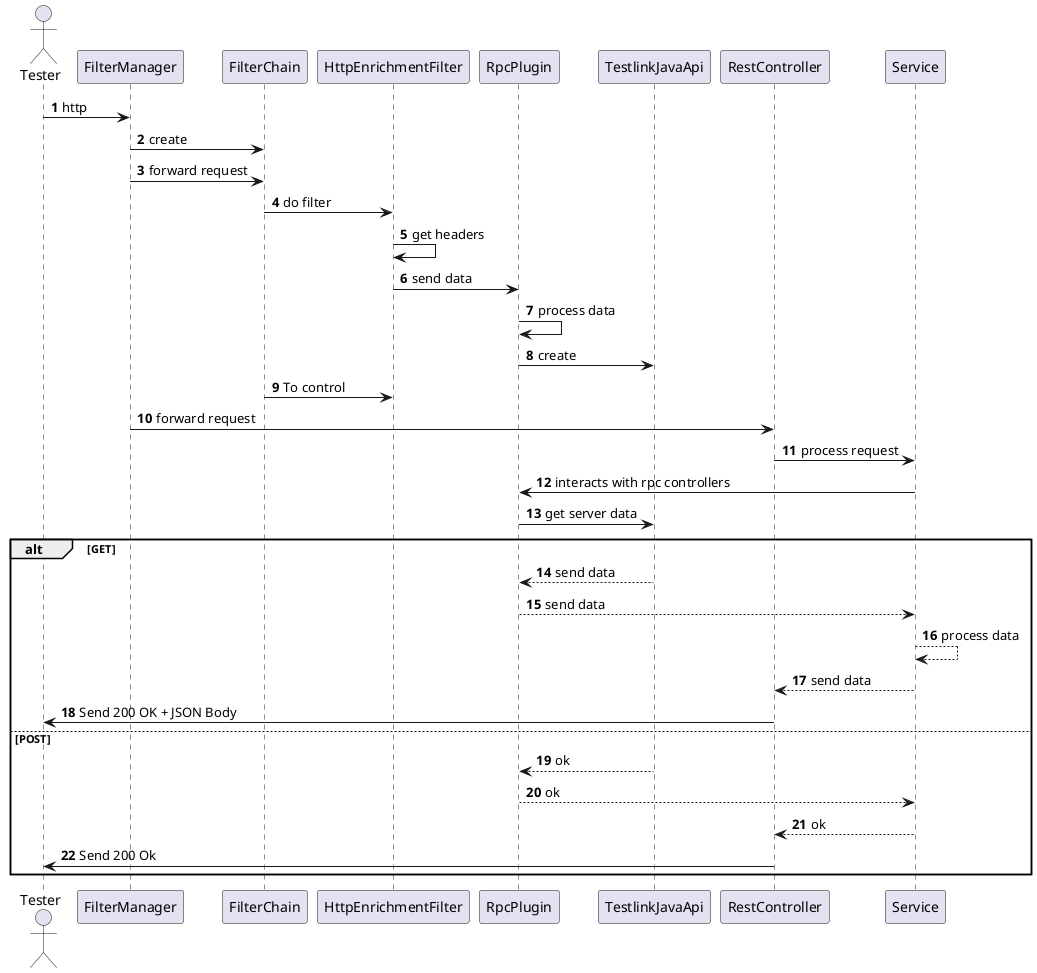 @startuml Sequence Diagram - Enrichment
autonumber
actor Tester

Tester -> FilterManager : http
FilterManager -> FilterChain : create
FilterManager -> FilterChain : forward request
FilterChain -> HttpEnrichmentFilter : do filter
HttpEnrichmentFilter -> HttpEnrichmentFilter : get headers
HttpEnrichmentFilter -> RpcPlugin : send data
RpcPlugin -> RpcPlugin : process data
RpcPlugin -> TestlinkJavaApi : create
FilterChain -> HttpEnrichmentFilter : To control


FilterManager -> RestController : forward request
RestController -> Service : process request
Service -> RpcPlugin : interacts with rpc controllers
RpcPlugin -> TestlinkJavaApi : get server data

alt GET
    TestlinkJavaApi --> RpcPlugin : send data
    RpcPlugin --> Service : send data
    Service --> Service : process data
    Service --> RestController : send data
    RestController -> Tester : Send 200 OK + JSON Body
else POST
    TestlinkJavaApi --> RpcPlugin : ok
    RpcPlugin --> Service : ok
    Service --> RestController : ok
    RestController -> Tester : Send 200 Ok
end

@enduml